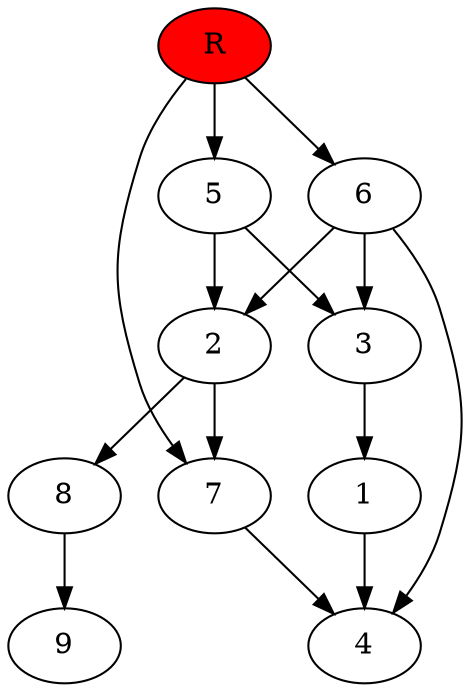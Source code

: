 digraph prb7586 {
	1
	2
	3
	4
	5
	6
	7
	8
	R [fillcolor="#ff0000" style=filled]
	1 -> 4
	2 -> 7
	2 -> 8
	3 -> 1
	5 -> 2
	5 -> 3
	6 -> 2
	6 -> 3
	6 -> 4
	7 -> 4
	8 -> 9
	R -> 5
	R -> 6
	R -> 7
}
